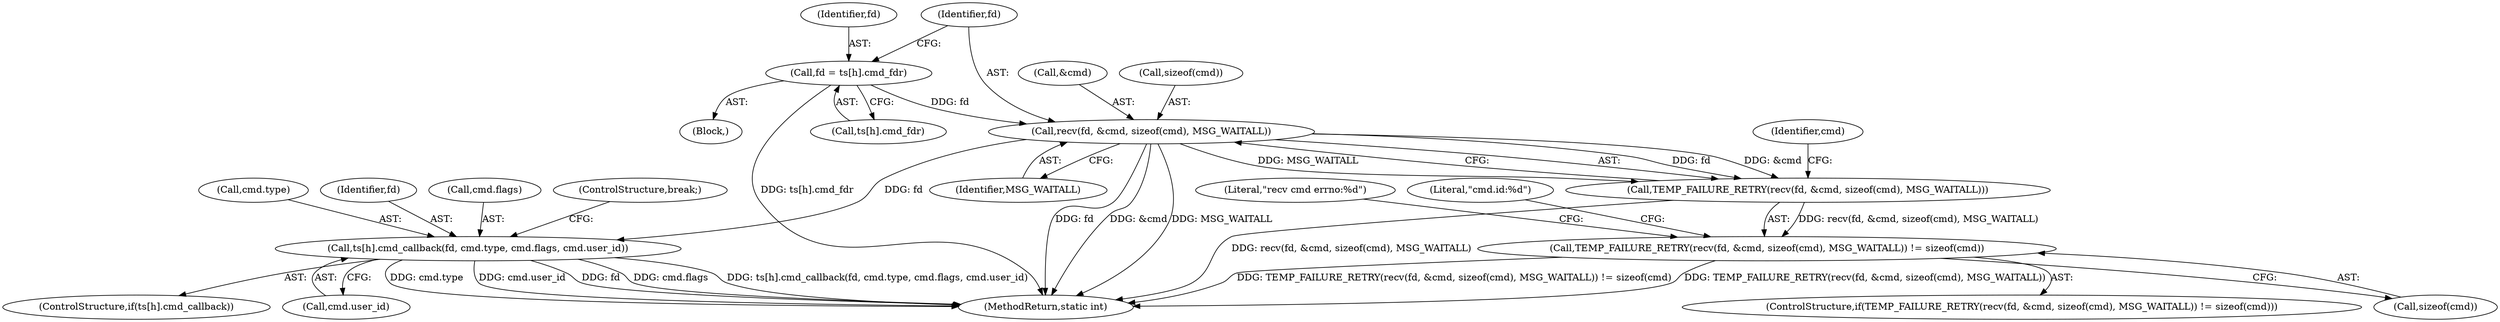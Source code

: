 digraph "0_Android_472271b153c5dc53c28beac55480a8d8434b2d5c_42@API" {
"1000117" [label="(Call,recv(fd, &cmd, sizeof(cmd), MSG_WAITALL))"];
"1000107" [label="(Call,fd = ts[h].cmd_fdr)"];
"1000116" [label="(Call,TEMP_FAILURE_RETRY(recv(fd, &cmd, sizeof(cmd), MSG_WAITALL)))"];
"1000115" [label="(Call,TEMP_FAILURE_RETRY(recv(fd, &cmd, sizeof(cmd), MSG_WAITALL)) != sizeof(cmd))"];
"1000219" [label="(Call,ts[h].cmd_callback(fd, cmd.type, cmd.flags, cmd.user_id))"];
"1000109" [label="(Call,ts[h].cmd_fdr)"];
"1000117" [label="(Call,recv(fd, &cmd, sizeof(cmd), MSG_WAITALL))"];
"1000230" [label="(ControlStructure,break;)"];
"1000116" [label="(Call,TEMP_FAILURE_RETRY(recv(fd, &cmd, sizeof(cmd), MSG_WAITALL)))"];
"1000118" [label="(Identifier,fd)"];
"1000128" [label="(Literal,\"recv cmd errno:%d\")"];
"1000119" [label="(Call,&cmd)"];
"1000133" [label="(Literal,\"cmd.id:%d\")"];
"1000121" [label="(Call,sizeof(cmd))"];
"1000213" [label="(ControlStructure,if(ts[h].cmd_callback))"];
"1000102" [label="(Block,)"];
"1000221" [label="(Call,cmd.type)"];
"1000114" [label="(ControlStructure,if(TEMP_FAILURE_RETRY(recv(fd, &cmd, sizeof(cmd), MSG_WAITALL)) != sizeof(cmd)))"];
"1000107" [label="(Call,fd = ts[h].cmd_fdr)"];
"1000243" [label="(MethodReturn,static int)"];
"1000125" [label="(Identifier,cmd)"];
"1000220" [label="(Identifier,fd)"];
"1000123" [label="(Identifier,MSG_WAITALL)"];
"1000108" [label="(Identifier,fd)"];
"1000115" [label="(Call,TEMP_FAILURE_RETRY(recv(fd, &cmd, sizeof(cmd), MSG_WAITALL)) != sizeof(cmd))"];
"1000124" [label="(Call,sizeof(cmd))"];
"1000219" [label="(Call,ts[h].cmd_callback(fd, cmd.type, cmd.flags, cmd.user_id))"];
"1000224" [label="(Call,cmd.flags)"];
"1000227" [label="(Call,cmd.user_id)"];
"1000117" -> "1000116"  [label="AST: "];
"1000117" -> "1000123"  [label="CFG: "];
"1000118" -> "1000117"  [label="AST: "];
"1000119" -> "1000117"  [label="AST: "];
"1000121" -> "1000117"  [label="AST: "];
"1000123" -> "1000117"  [label="AST: "];
"1000116" -> "1000117"  [label="CFG: "];
"1000117" -> "1000243"  [label="DDG: fd"];
"1000117" -> "1000243"  [label="DDG: &cmd"];
"1000117" -> "1000243"  [label="DDG: MSG_WAITALL"];
"1000117" -> "1000116"  [label="DDG: fd"];
"1000117" -> "1000116"  [label="DDG: &cmd"];
"1000117" -> "1000116"  [label="DDG: MSG_WAITALL"];
"1000107" -> "1000117"  [label="DDG: fd"];
"1000117" -> "1000219"  [label="DDG: fd"];
"1000107" -> "1000102"  [label="AST: "];
"1000107" -> "1000109"  [label="CFG: "];
"1000108" -> "1000107"  [label="AST: "];
"1000109" -> "1000107"  [label="AST: "];
"1000118" -> "1000107"  [label="CFG: "];
"1000107" -> "1000243"  [label="DDG: ts[h].cmd_fdr"];
"1000116" -> "1000115"  [label="AST: "];
"1000125" -> "1000116"  [label="CFG: "];
"1000116" -> "1000243"  [label="DDG: recv(fd, &cmd, sizeof(cmd), MSG_WAITALL)"];
"1000116" -> "1000115"  [label="DDG: recv(fd, &cmd, sizeof(cmd), MSG_WAITALL)"];
"1000115" -> "1000114"  [label="AST: "];
"1000115" -> "1000124"  [label="CFG: "];
"1000124" -> "1000115"  [label="AST: "];
"1000128" -> "1000115"  [label="CFG: "];
"1000133" -> "1000115"  [label="CFG: "];
"1000115" -> "1000243"  [label="DDG: TEMP_FAILURE_RETRY(recv(fd, &cmd, sizeof(cmd), MSG_WAITALL)) != sizeof(cmd)"];
"1000115" -> "1000243"  [label="DDG: TEMP_FAILURE_RETRY(recv(fd, &cmd, sizeof(cmd), MSG_WAITALL))"];
"1000219" -> "1000213"  [label="AST: "];
"1000219" -> "1000227"  [label="CFG: "];
"1000220" -> "1000219"  [label="AST: "];
"1000221" -> "1000219"  [label="AST: "];
"1000224" -> "1000219"  [label="AST: "];
"1000227" -> "1000219"  [label="AST: "];
"1000230" -> "1000219"  [label="CFG: "];
"1000219" -> "1000243"  [label="DDG: ts[h].cmd_callback(fd, cmd.type, cmd.flags, cmd.user_id)"];
"1000219" -> "1000243"  [label="DDG: cmd.type"];
"1000219" -> "1000243"  [label="DDG: cmd.user_id"];
"1000219" -> "1000243"  [label="DDG: fd"];
"1000219" -> "1000243"  [label="DDG: cmd.flags"];
}
